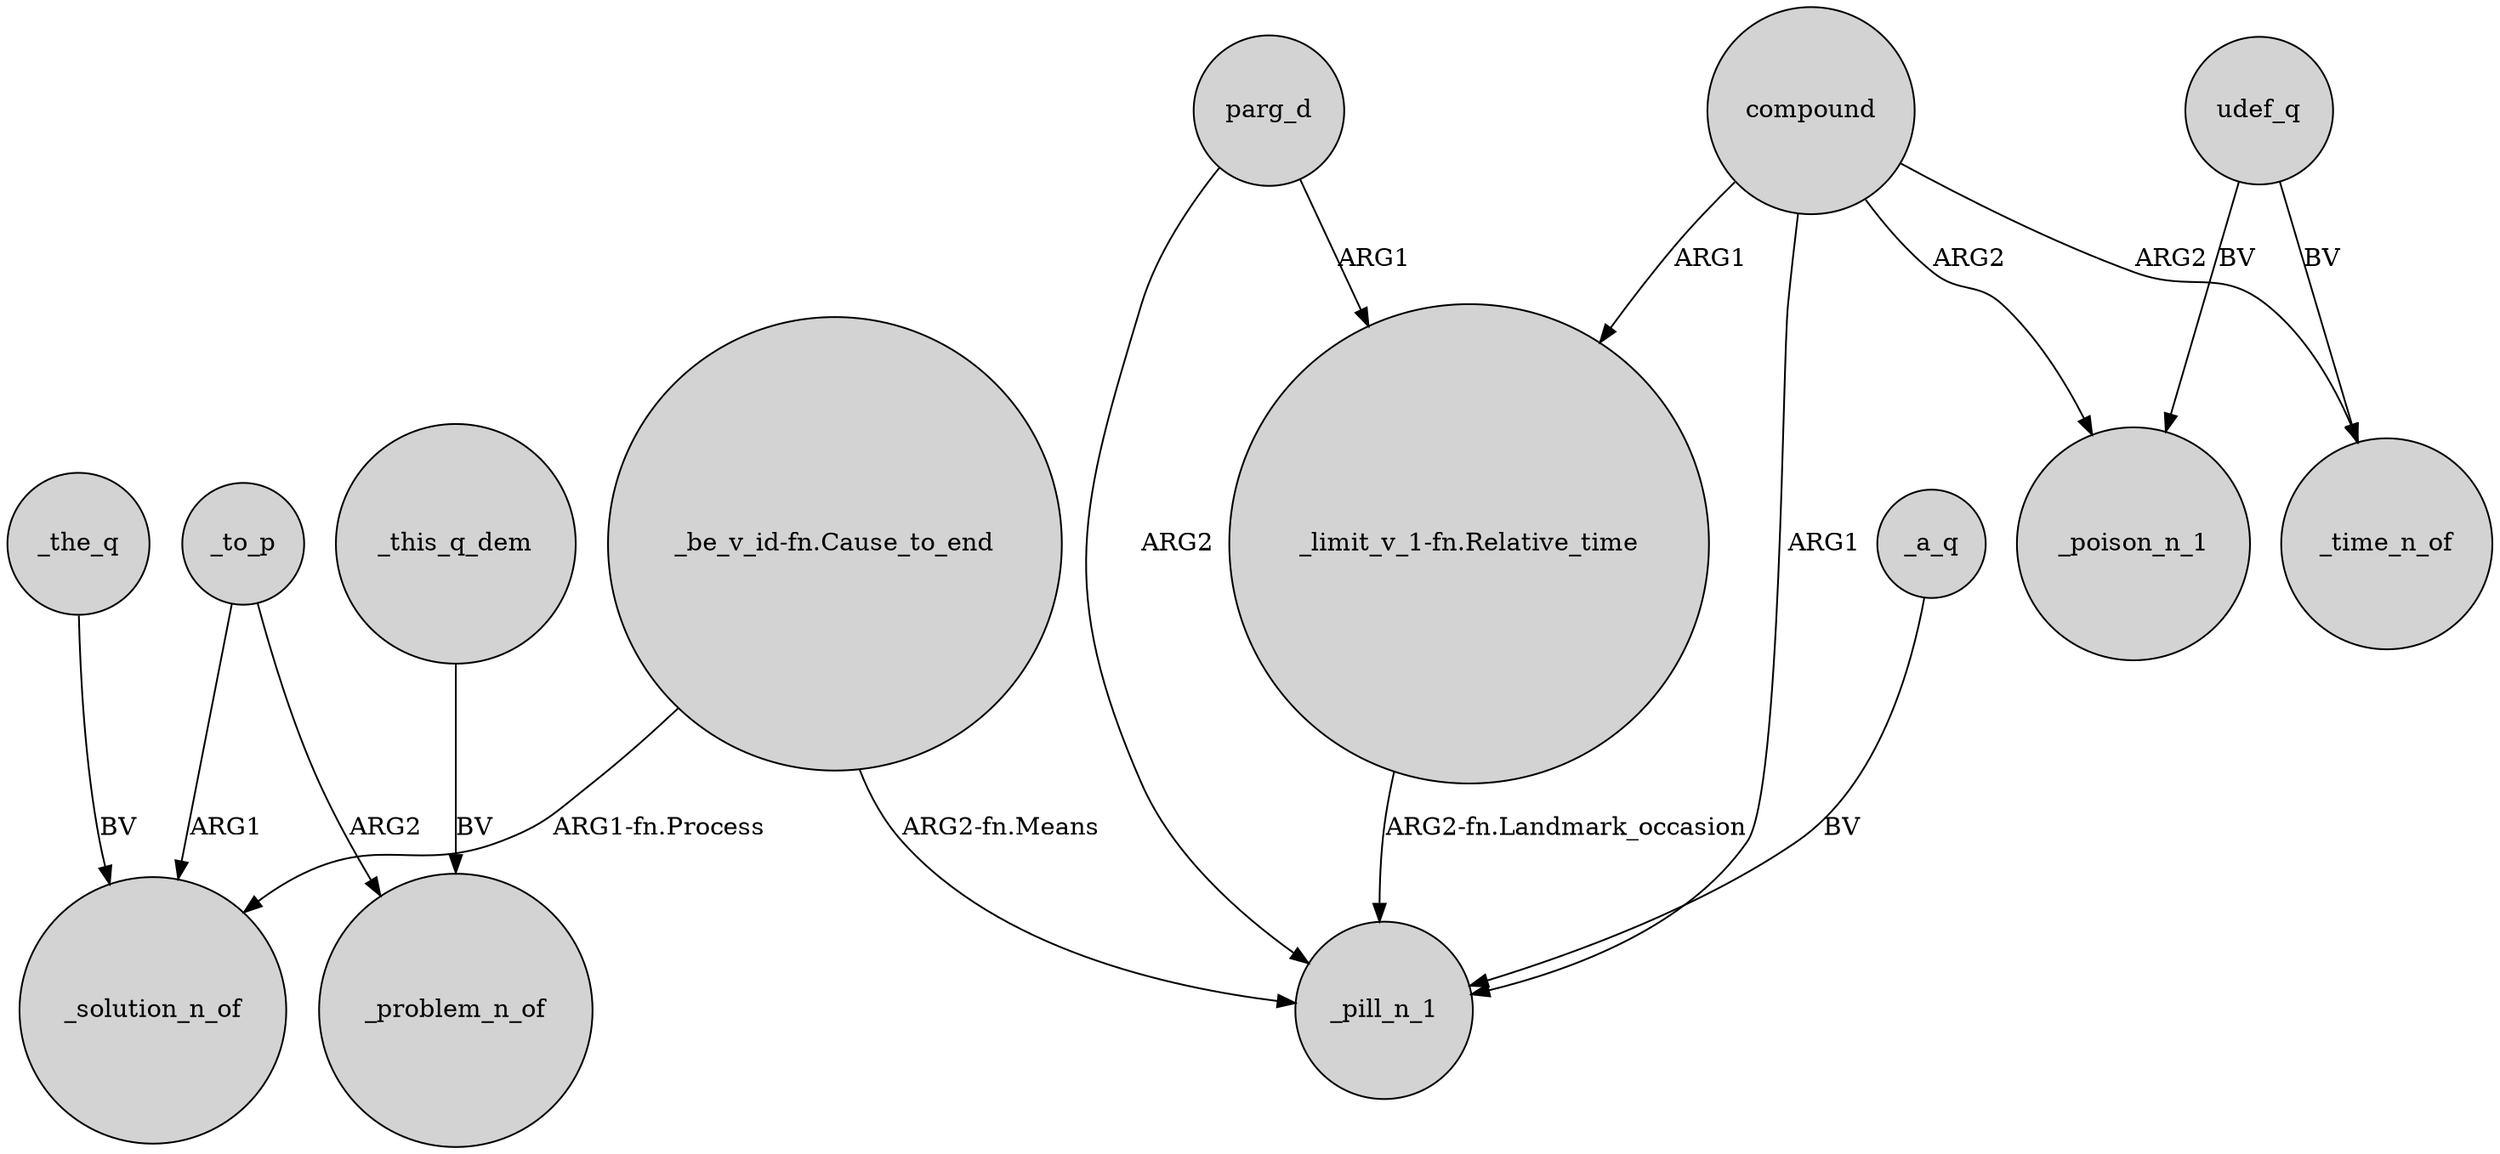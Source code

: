 digraph {
	node [shape=circle style=filled]
	"_be_v_id-fn.Cause_to_end" -> _solution_n_of [label="ARG1-fn.Process"]
	_this_q_dem -> _problem_n_of [label=BV]
	compound -> _time_n_of [label=ARG2]
	_to_p -> _solution_n_of [label=ARG1]
	parg_d -> _pill_n_1 [label=ARG2]
	compound -> _pill_n_1 [label=ARG1]
	udef_q -> _time_n_of [label=BV]
	compound -> "_limit_v_1-fn.Relative_time" [label=ARG1]
	"_limit_v_1-fn.Relative_time" -> _pill_n_1 [label="ARG2-fn.Landmark_occasion"]
	udef_q -> _poison_n_1 [label=BV]
	compound -> _poison_n_1 [label=ARG2]
	_to_p -> _problem_n_of [label=ARG2]
	_a_q -> _pill_n_1 [label=BV]
	_the_q -> _solution_n_of [label=BV]
	parg_d -> "_limit_v_1-fn.Relative_time" [label=ARG1]
	"_be_v_id-fn.Cause_to_end" -> _pill_n_1 [label="ARG2-fn.Means"]
}

